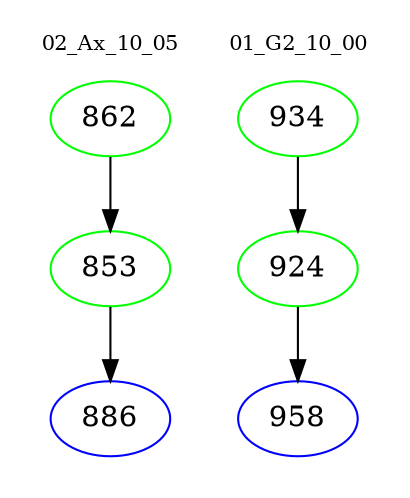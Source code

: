 digraph{
subgraph cluster_0 {
color = white
label = "02_Ax_10_05";
fontsize=10;
T0_862 [label="862", color="green"]
T0_862 -> T0_853 [color="black"]
T0_853 [label="853", color="green"]
T0_853 -> T0_886 [color="black"]
T0_886 [label="886", color="blue"]
}
subgraph cluster_1 {
color = white
label = "01_G2_10_00";
fontsize=10;
T1_934 [label="934", color="green"]
T1_934 -> T1_924 [color="black"]
T1_924 [label="924", color="green"]
T1_924 -> T1_958 [color="black"]
T1_958 [label="958", color="blue"]
}
}
